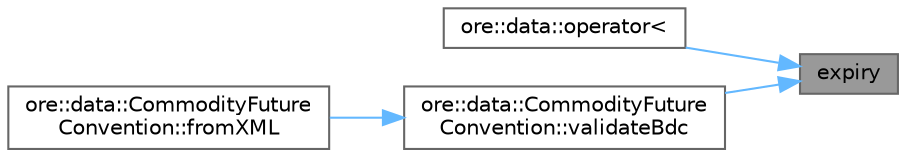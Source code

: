 digraph "expiry"
{
 // INTERACTIVE_SVG=YES
 // LATEX_PDF_SIZE
  bgcolor="transparent";
  edge [fontname=Helvetica,fontsize=10,labelfontname=Helvetica,labelfontsize=10];
  node [fontname=Helvetica,fontsize=10,shape=box,height=0.2,width=0.4];
  rankdir="RL";
  Node1 [label="expiry",height=0.2,width=0.4,color="gray40", fillcolor="grey60", style="filled", fontcolor="black",tooltip=" "];
  Node1 -> Node2 [dir="back",color="steelblue1",style="solid"];
  Node2 [label="ore::data::operator\<",height=0.2,width=0.4,color="grey40", fillcolor="white", style="filled",URL="$namespaceore_1_1data.html#a3f0c7c344c537aed9c0d52ff014b8e11",tooltip="Compare two prohibited expiries."];
  Node1 -> Node3 [dir="back",color="steelblue1",style="solid"];
  Node3 [label="ore::data::CommodityFuture\lConvention::validateBdc",height=0.2,width=0.4,color="grey40", fillcolor="white", style="filled",URL="$classore_1_1data_1_1_commodity_future_convention.html#affb8883c0ae45a7725bf6e43f4335590",tooltip="Validate the business day conventions in the ProhibitedExpiry."];
  Node3 -> Node4 [dir="back",color="steelblue1",style="solid"];
  Node4 [label="ore::data::CommodityFuture\lConvention::fromXML",height=0.2,width=0.4,color="grey40", fillcolor="white", style="filled",URL="$classore_1_1data_1_1_commodity_future_convention.html#a7741ae0fc924943de5bfe02928262eb7",tooltip="Serialisation."];
}
